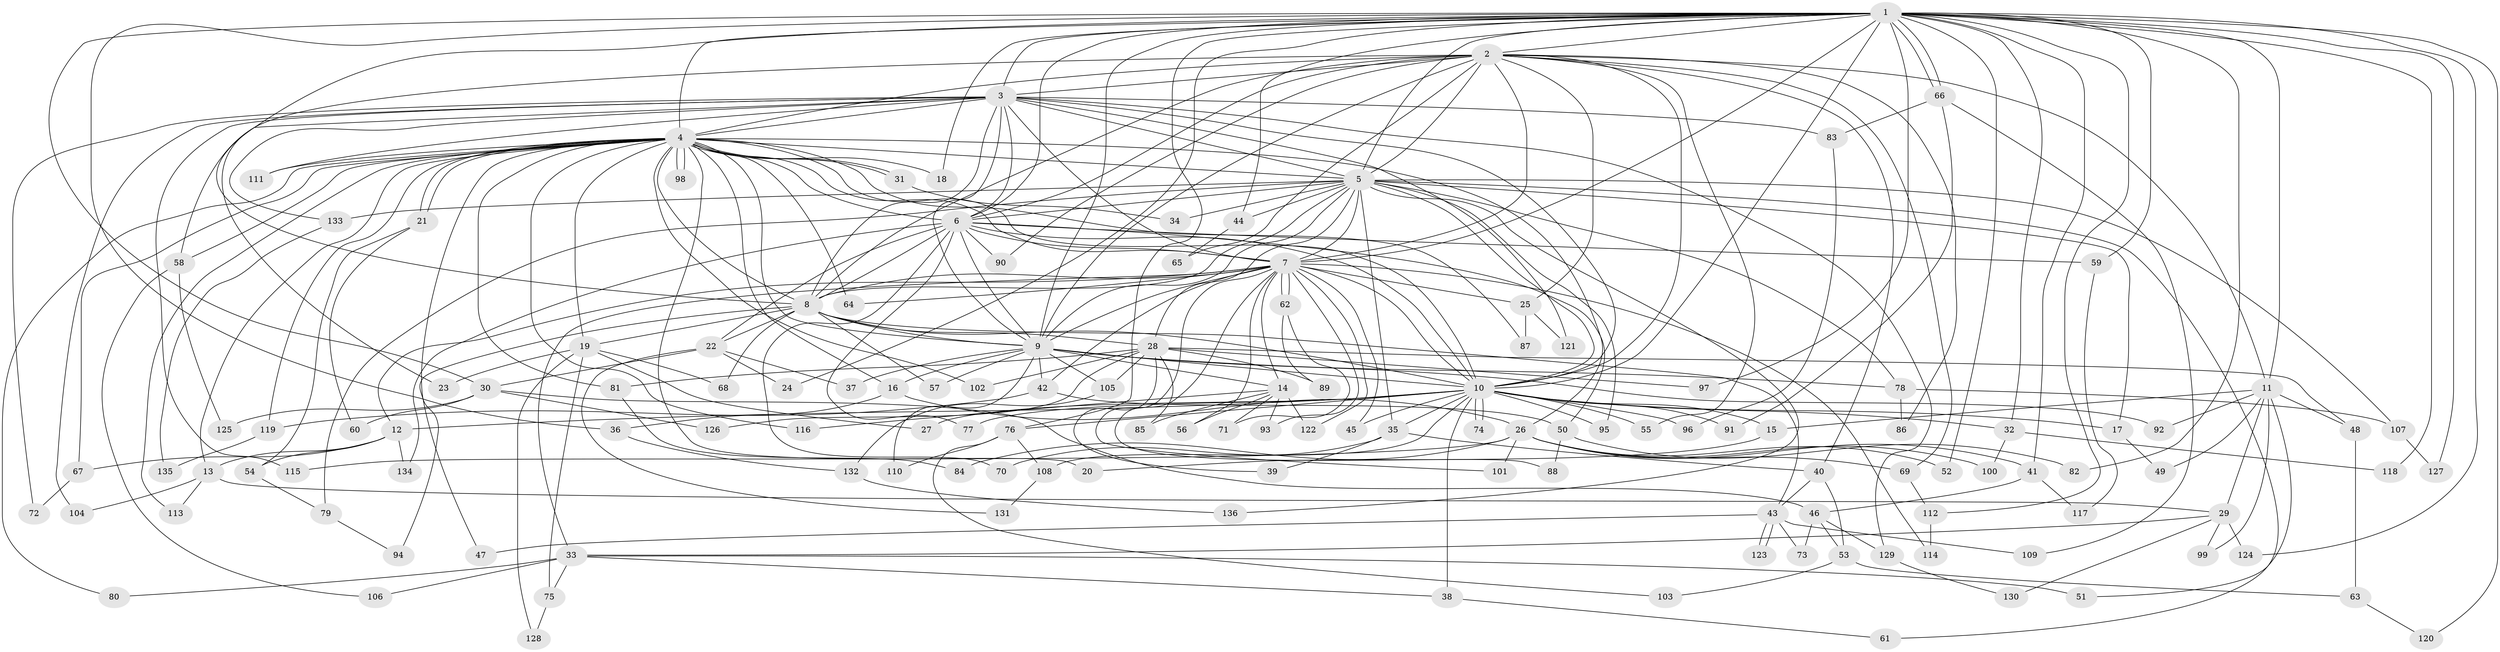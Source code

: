 // coarse degree distribution, {26: 0.012345679012345678, 22: 0.012345679012345678, 17: 0.012345679012345678, 27: 0.012345679012345678, 20: 0.012345679012345678, 19: 0.024691358024691357, 14: 0.012345679012345678, 24: 0.012345679012345678, 7: 0.012345679012345678, 6: 0.024691358024691357, 4: 0.09876543209876543, 5: 0.06172839506172839, 3: 0.1728395061728395, 2: 0.4444444444444444, 10: 0.024691358024691357, 11: 0.012345679012345678, 9: 0.024691358024691357, 1: 0.012345679012345678}
// Generated by graph-tools (version 1.1) at 2025/17/03/04/25 18:17:43]
// undirected, 136 vertices, 297 edges
graph export_dot {
graph [start="1"]
  node [color=gray90,style=filled];
  1;
  2;
  3;
  4;
  5;
  6;
  7;
  8;
  9;
  10;
  11;
  12;
  13;
  14;
  15;
  16;
  17;
  18;
  19;
  20;
  21;
  22;
  23;
  24;
  25;
  26;
  27;
  28;
  29;
  30;
  31;
  32;
  33;
  34;
  35;
  36;
  37;
  38;
  39;
  40;
  41;
  42;
  43;
  44;
  45;
  46;
  47;
  48;
  49;
  50;
  51;
  52;
  53;
  54;
  55;
  56;
  57;
  58;
  59;
  60;
  61;
  62;
  63;
  64;
  65;
  66;
  67;
  68;
  69;
  70;
  71;
  72;
  73;
  74;
  75;
  76;
  77;
  78;
  79;
  80;
  81;
  82;
  83;
  84;
  85;
  86;
  87;
  88;
  89;
  90;
  91;
  92;
  93;
  94;
  95;
  96;
  97;
  98;
  99;
  100;
  101;
  102;
  103;
  104;
  105;
  106;
  107;
  108;
  109;
  110;
  111;
  112;
  113;
  114;
  115;
  116;
  117;
  118;
  119;
  120;
  121;
  122;
  123;
  124;
  125;
  126;
  127;
  128;
  129;
  130;
  131;
  132;
  133;
  134;
  135;
  136;
  1 -- 2;
  1 -- 3;
  1 -- 4;
  1 -- 5;
  1 -- 6;
  1 -- 7;
  1 -- 8;
  1 -- 9;
  1 -- 10;
  1 -- 11;
  1 -- 18;
  1 -- 24;
  1 -- 30;
  1 -- 32;
  1 -- 36;
  1 -- 41;
  1 -- 44;
  1 -- 52;
  1 -- 59;
  1 -- 66;
  1 -- 66;
  1 -- 76;
  1 -- 82;
  1 -- 97;
  1 -- 112;
  1 -- 118;
  1 -- 120;
  1 -- 124;
  1 -- 127;
  2 -- 3;
  2 -- 4;
  2 -- 5;
  2 -- 6;
  2 -- 7;
  2 -- 8;
  2 -- 9;
  2 -- 10;
  2 -- 11;
  2 -- 23;
  2 -- 25;
  2 -- 40;
  2 -- 55;
  2 -- 65;
  2 -- 69;
  2 -- 86;
  2 -- 90;
  3 -- 4;
  3 -- 5;
  3 -- 6;
  3 -- 7;
  3 -- 8;
  3 -- 9;
  3 -- 10;
  3 -- 58;
  3 -- 72;
  3 -- 83;
  3 -- 104;
  3 -- 111;
  3 -- 115;
  3 -- 121;
  3 -- 129;
  3 -- 133;
  4 -- 5;
  4 -- 6;
  4 -- 7;
  4 -- 8;
  4 -- 9;
  4 -- 10;
  4 -- 13;
  4 -- 16;
  4 -- 18;
  4 -- 19;
  4 -- 20;
  4 -- 21;
  4 -- 21;
  4 -- 26;
  4 -- 31;
  4 -- 31;
  4 -- 47;
  4 -- 58;
  4 -- 64;
  4 -- 67;
  4 -- 80;
  4 -- 81;
  4 -- 87;
  4 -- 98;
  4 -- 98;
  4 -- 102;
  4 -- 111;
  4 -- 113;
  4 -- 116;
  4 -- 119;
  5 -- 6;
  5 -- 7;
  5 -- 8;
  5 -- 9;
  5 -- 10;
  5 -- 17;
  5 -- 28;
  5 -- 34;
  5 -- 35;
  5 -- 44;
  5 -- 61;
  5 -- 78;
  5 -- 79;
  5 -- 95;
  5 -- 107;
  5 -- 133;
  5 -- 136;
  6 -- 7;
  6 -- 8;
  6 -- 9;
  6 -- 10;
  6 -- 22;
  6 -- 50;
  6 -- 59;
  6 -- 70;
  6 -- 77;
  6 -- 90;
  6 -- 134;
  7 -- 8;
  7 -- 9;
  7 -- 10;
  7 -- 12;
  7 -- 14;
  7 -- 25;
  7 -- 33;
  7 -- 42;
  7 -- 45;
  7 -- 56;
  7 -- 62;
  7 -- 62;
  7 -- 64;
  7 -- 88;
  7 -- 93;
  7 -- 101;
  7 -- 114;
  7 -- 122;
  8 -- 9;
  8 -- 10;
  8 -- 19;
  8 -- 22;
  8 -- 28;
  8 -- 43;
  8 -- 57;
  8 -- 68;
  8 -- 94;
  9 -- 10;
  9 -- 14;
  9 -- 16;
  9 -- 37;
  9 -- 42;
  9 -- 57;
  9 -- 78;
  9 -- 92;
  9 -- 105;
  9 -- 110;
  10 -- 12;
  10 -- 15;
  10 -- 17;
  10 -- 27;
  10 -- 32;
  10 -- 35;
  10 -- 38;
  10 -- 45;
  10 -- 55;
  10 -- 74;
  10 -- 74;
  10 -- 76;
  10 -- 77;
  10 -- 91;
  10 -- 95;
  10 -- 96;
  10 -- 108;
  11 -- 15;
  11 -- 29;
  11 -- 48;
  11 -- 49;
  11 -- 51;
  11 -- 92;
  11 -- 99;
  12 -- 13;
  12 -- 54;
  12 -- 67;
  12 -- 134;
  13 -- 29;
  13 -- 104;
  13 -- 113;
  14 -- 56;
  14 -- 71;
  14 -- 85;
  14 -- 93;
  14 -- 116;
  14 -- 122;
  15 -- 20;
  16 -- 26;
  16 -- 36;
  17 -- 49;
  19 -- 23;
  19 -- 27;
  19 -- 68;
  19 -- 75;
  19 -- 128;
  21 -- 54;
  21 -- 60;
  22 -- 24;
  22 -- 30;
  22 -- 37;
  22 -- 131;
  25 -- 87;
  25 -- 121;
  26 -- 41;
  26 -- 52;
  26 -- 69;
  26 -- 84;
  26 -- 100;
  26 -- 101;
  26 -- 115;
  28 -- 39;
  28 -- 48;
  28 -- 81;
  28 -- 85;
  28 -- 89;
  28 -- 97;
  28 -- 102;
  28 -- 105;
  28 -- 126;
  29 -- 33;
  29 -- 99;
  29 -- 124;
  29 -- 130;
  30 -- 46;
  30 -- 60;
  30 -- 125;
  30 -- 126;
  31 -- 34;
  32 -- 100;
  32 -- 118;
  33 -- 38;
  33 -- 51;
  33 -- 75;
  33 -- 80;
  33 -- 106;
  35 -- 39;
  35 -- 40;
  35 -- 70;
  36 -- 132;
  38 -- 61;
  40 -- 43;
  40 -- 53;
  41 -- 46;
  41 -- 117;
  42 -- 50;
  42 -- 119;
  43 -- 47;
  43 -- 73;
  43 -- 109;
  43 -- 123;
  43 -- 123;
  44 -- 65;
  46 -- 53;
  46 -- 73;
  46 -- 129;
  48 -- 63;
  50 -- 82;
  50 -- 88;
  53 -- 63;
  53 -- 103;
  54 -- 79;
  58 -- 106;
  58 -- 125;
  59 -- 117;
  62 -- 71;
  62 -- 89;
  63 -- 120;
  66 -- 83;
  66 -- 91;
  66 -- 109;
  67 -- 72;
  69 -- 112;
  75 -- 128;
  76 -- 103;
  76 -- 108;
  76 -- 110;
  78 -- 86;
  78 -- 107;
  79 -- 94;
  81 -- 84;
  83 -- 96;
  105 -- 132;
  107 -- 127;
  108 -- 131;
  112 -- 114;
  119 -- 135;
  129 -- 130;
  132 -- 136;
  133 -- 135;
}
